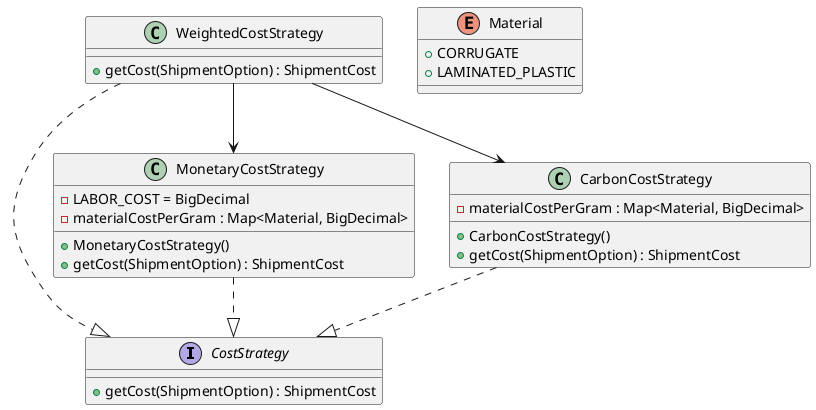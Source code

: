@startuml
'https://plantuml.com/class-diagram

interface CostStrategy {

+getCost(ShipmentOption) : ShipmentCost

}

class MonetaryCostStrategy {

 -LABOR_COST = BigDecimal
 -materialCostPerGram : Map<Material, BigDecimal>
 +MonetaryCostStrategy()
 +getCost(ShipmentOption) : ShipmentCost

}

class CarbonCostStrategy {

 -materialCostPerGram : Map<Material, BigDecimal>
 +CarbonCostStrategy()
+getCost(ShipmentOption) : ShipmentCost

}

class WeightedCostStrategy {

+getCost(ShipmentOption) : ShipmentCost

}

enum Material {

+ CORRUGATE
+ LAMINATED_PLASTIC

}

MonetaryCostStrategy ..|> CostStrategy
CarbonCostStrategy ..|> CostStrategy
WeightedCostStrategy ..|> CostStrategy
WeightedCostStrategy --> MonetaryCostStrategy
WeightedCostStrategy --> CarbonCostStrategy


@enduml